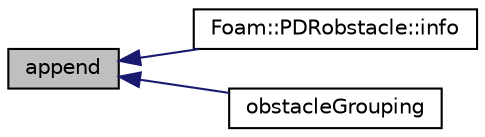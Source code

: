 digraph "append"
{
  bgcolor="transparent";
  edge [fontname="Helvetica",fontsize="10",labelfontname="Helvetica",labelfontsize="10"];
  node [fontname="Helvetica",fontsize="10",shape=record];
  rankdir="LR";
  Node1 [label="append",height=0.2,width=0.4,color="black", fillcolor="grey75", style="filled" fontcolor="black"];
  Node1 -> Node2 [dir="back",color="midnightblue",fontsize="10",style="solid",fontname="Helvetica"];
  Node2 [label="Foam::PDRobstacle::info",height=0.2,width=0.4,color="black",URL="$classFoam_1_1PDRobstacle.html#afff57b2d302888c7b7a01a084b506759",tooltip="Return info proxy. "];
  Node1 -> Node3 [dir="back",color="midnightblue",fontsize="10",style="solid",fontname="Helvetica"];
  Node3 [label="obstacleGrouping",height=0.2,width=0.4,color="black",URL="$classFoam_1_1PDRlegacy_1_1obstacleGrouping.html#a7602c014d44081411f9ceba53cb7837b",tooltip="Construct null. "];
}
